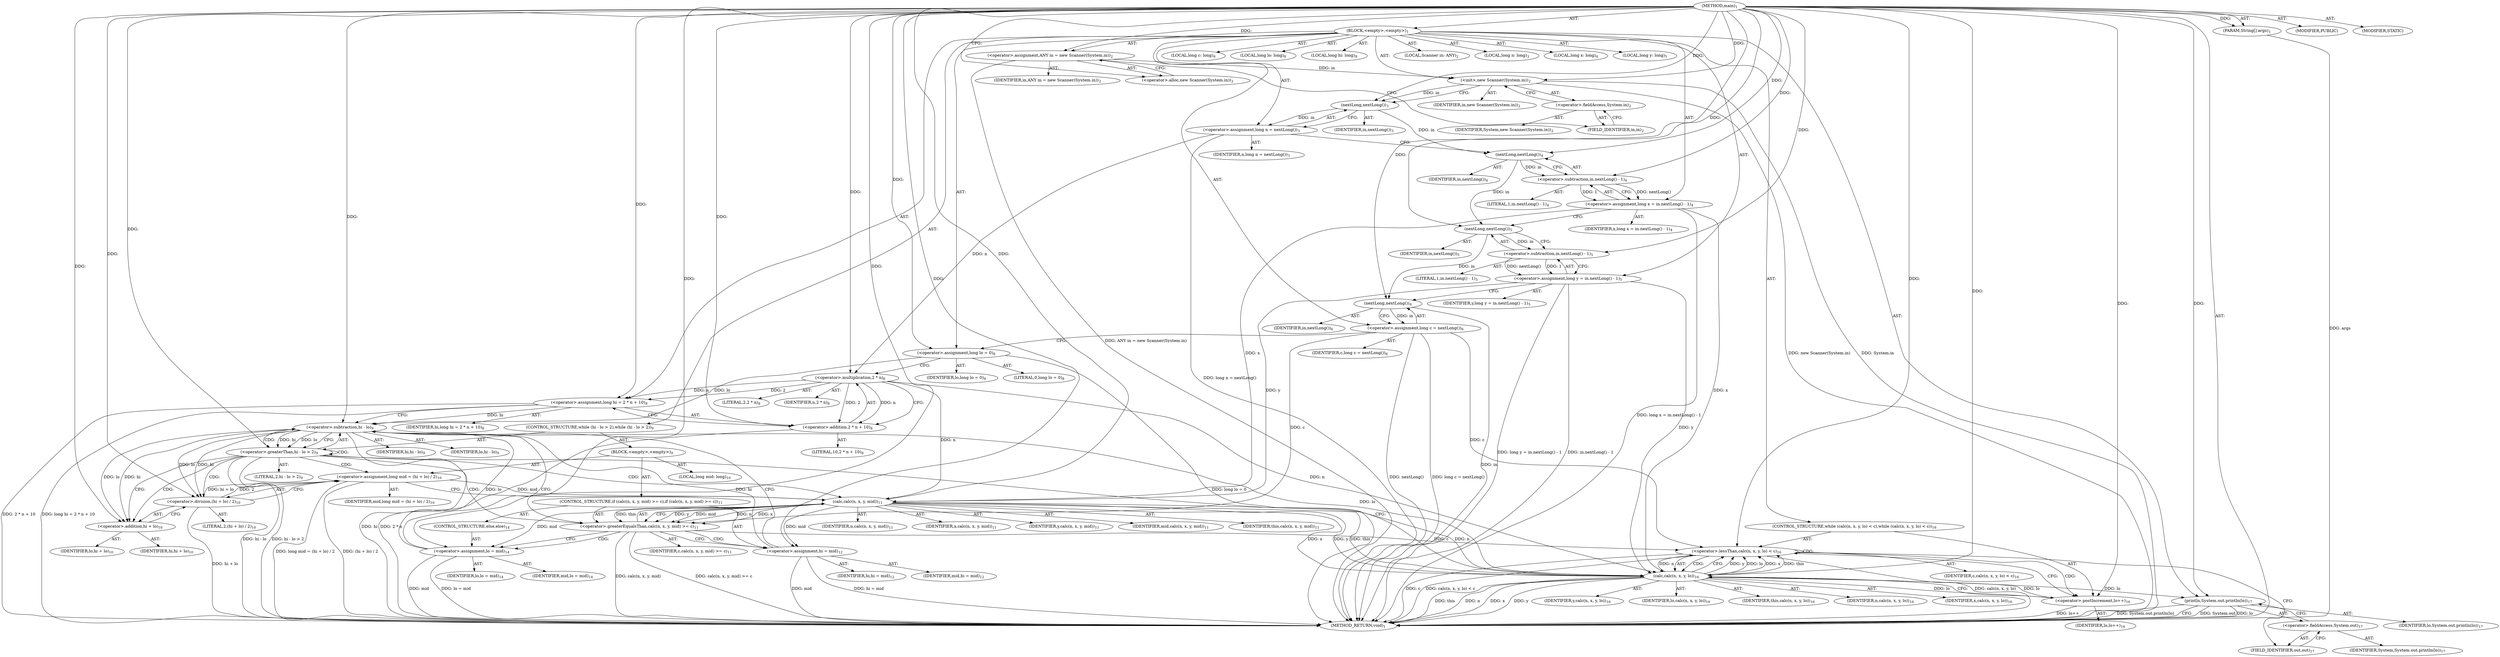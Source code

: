 digraph "main" {  
"19" [label = <(METHOD,main)<SUB>1</SUB>> ]
"20" [label = <(PARAM,String[] args)<SUB>1</SUB>> ]
"21" [label = <(BLOCK,&lt;empty&gt;,&lt;empty&gt;)<SUB>1</SUB>> ]
"4" [label = <(LOCAL,Scanner in: ANY)<SUB>2</SUB>> ]
"22" [label = <(&lt;operator&gt;.assignment,ANY in = new Scanner(System.in))<SUB>2</SUB>> ]
"23" [label = <(IDENTIFIER,in,ANY in = new Scanner(System.in))<SUB>2</SUB>> ]
"24" [label = <(&lt;operator&gt;.alloc,new Scanner(System.in))<SUB>2</SUB>> ]
"25" [label = <(&lt;init&gt;,new Scanner(System.in))<SUB>2</SUB>> ]
"3" [label = <(IDENTIFIER,in,new Scanner(System.in))<SUB>2</SUB>> ]
"26" [label = <(&lt;operator&gt;.fieldAccess,System.in)<SUB>2</SUB>> ]
"27" [label = <(IDENTIFIER,System,new Scanner(System.in))<SUB>2</SUB>> ]
"28" [label = <(FIELD_IDENTIFIER,in,in)<SUB>2</SUB>> ]
"29" [label = <(LOCAL,long n: long)<SUB>3</SUB>> ]
"30" [label = <(&lt;operator&gt;.assignment,long n = nextLong())<SUB>3</SUB>> ]
"31" [label = <(IDENTIFIER,n,long n = nextLong())<SUB>3</SUB>> ]
"32" [label = <(nextLong,nextLong())<SUB>3</SUB>> ]
"33" [label = <(IDENTIFIER,in,nextLong())<SUB>3</SUB>> ]
"34" [label = <(LOCAL,long x: long)<SUB>4</SUB>> ]
"35" [label = <(&lt;operator&gt;.assignment,long x = in.nextLong() - 1)<SUB>4</SUB>> ]
"36" [label = <(IDENTIFIER,x,long x = in.nextLong() - 1)<SUB>4</SUB>> ]
"37" [label = <(&lt;operator&gt;.subtraction,in.nextLong() - 1)<SUB>4</SUB>> ]
"38" [label = <(nextLong,nextLong())<SUB>4</SUB>> ]
"39" [label = <(IDENTIFIER,in,nextLong())<SUB>4</SUB>> ]
"40" [label = <(LITERAL,1,in.nextLong() - 1)<SUB>4</SUB>> ]
"41" [label = <(LOCAL,long y: long)<SUB>5</SUB>> ]
"42" [label = <(&lt;operator&gt;.assignment,long y = in.nextLong() - 1)<SUB>5</SUB>> ]
"43" [label = <(IDENTIFIER,y,long y = in.nextLong() - 1)<SUB>5</SUB>> ]
"44" [label = <(&lt;operator&gt;.subtraction,in.nextLong() - 1)<SUB>5</SUB>> ]
"45" [label = <(nextLong,nextLong())<SUB>5</SUB>> ]
"46" [label = <(IDENTIFIER,in,nextLong())<SUB>5</SUB>> ]
"47" [label = <(LITERAL,1,in.nextLong() - 1)<SUB>5</SUB>> ]
"48" [label = <(LOCAL,long c: long)<SUB>6</SUB>> ]
"49" [label = <(&lt;operator&gt;.assignment,long c = nextLong())<SUB>6</SUB>> ]
"50" [label = <(IDENTIFIER,c,long c = nextLong())<SUB>6</SUB>> ]
"51" [label = <(nextLong,nextLong())<SUB>6</SUB>> ]
"52" [label = <(IDENTIFIER,in,nextLong())<SUB>6</SUB>> ]
"53" [label = <(LOCAL,long lo: long)<SUB>8</SUB>> ]
"54" [label = <(LOCAL,long hi: long)<SUB>8</SUB>> ]
"55" [label = <(&lt;operator&gt;.assignment,long lo = 0)<SUB>8</SUB>> ]
"56" [label = <(IDENTIFIER,lo,long lo = 0)<SUB>8</SUB>> ]
"57" [label = <(LITERAL,0,long lo = 0)<SUB>8</SUB>> ]
"58" [label = <(&lt;operator&gt;.assignment,long hi = 2 * n + 10)<SUB>8</SUB>> ]
"59" [label = <(IDENTIFIER,hi,long hi = 2 * n + 10)<SUB>8</SUB>> ]
"60" [label = <(&lt;operator&gt;.addition,2 * n + 10)<SUB>8</SUB>> ]
"61" [label = <(&lt;operator&gt;.multiplication,2 * n)<SUB>8</SUB>> ]
"62" [label = <(LITERAL,2,2 * n)<SUB>8</SUB>> ]
"63" [label = <(IDENTIFIER,n,2 * n)<SUB>8</SUB>> ]
"64" [label = <(LITERAL,10,2 * n + 10)<SUB>8</SUB>> ]
"65" [label = <(CONTROL_STRUCTURE,while (hi - lo &gt; 2),while (hi - lo &gt; 2))<SUB>9</SUB>> ]
"66" [label = <(&lt;operator&gt;.greaterThan,hi - lo &gt; 2)<SUB>9</SUB>> ]
"67" [label = <(&lt;operator&gt;.subtraction,hi - lo)<SUB>9</SUB>> ]
"68" [label = <(IDENTIFIER,hi,hi - lo)<SUB>9</SUB>> ]
"69" [label = <(IDENTIFIER,lo,hi - lo)<SUB>9</SUB>> ]
"70" [label = <(LITERAL,2,hi - lo &gt; 2)<SUB>9</SUB>> ]
"71" [label = <(BLOCK,&lt;empty&gt;,&lt;empty&gt;)<SUB>9</SUB>> ]
"72" [label = <(LOCAL,long mid: long)<SUB>10</SUB>> ]
"73" [label = <(&lt;operator&gt;.assignment,long mid = (hi + lo) / 2)<SUB>10</SUB>> ]
"74" [label = <(IDENTIFIER,mid,long mid = (hi + lo) / 2)<SUB>10</SUB>> ]
"75" [label = <(&lt;operator&gt;.division,(hi + lo) / 2)<SUB>10</SUB>> ]
"76" [label = <(&lt;operator&gt;.addition,hi + lo)<SUB>10</SUB>> ]
"77" [label = <(IDENTIFIER,hi,hi + lo)<SUB>10</SUB>> ]
"78" [label = <(IDENTIFIER,lo,hi + lo)<SUB>10</SUB>> ]
"79" [label = <(LITERAL,2,(hi + lo) / 2)<SUB>10</SUB>> ]
"80" [label = <(CONTROL_STRUCTURE,if (calc(n, x, y, mid) &gt;= c),if (calc(n, x, y, mid) &gt;= c))<SUB>11</SUB>> ]
"81" [label = <(&lt;operator&gt;.greaterEqualsThan,calc(n, x, y, mid) &gt;= c)<SUB>11</SUB>> ]
"82" [label = <(calc,calc(n, x, y, mid))<SUB>11</SUB>> ]
"83" [label = <(IDENTIFIER,this,calc(n, x, y, mid))<SUB>11</SUB>> ]
"84" [label = <(IDENTIFIER,n,calc(n, x, y, mid))<SUB>11</SUB>> ]
"85" [label = <(IDENTIFIER,x,calc(n, x, y, mid))<SUB>11</SUB>> ]
"86" [label = <(IDENTIFIER,y,calc(n, x, y, mid))<SUB>11</SUB>> ]
"87" [label = <(IDENTIFIER,mid,calc(n, x, y, mid))<SUB>11</SUB>> ]
"88" [label = <(IDENTIFIER,c,calc(n, x, y, mid) &gt;= c)<SUB>11</SUB>> ]
"89" [label = <(&lt;operator&gt;.assignment,hi = mid)<SUB>12</SUB>> ]
"90" [label = <(IDENTIFIER,hi,hi = mid)<SUB>12</SUB>> ]
"91" [label = <(IDENTIFIER,mid,hi = mid)<SUB>12</SUB>> ]
"92" [label = <(CONTROL_STRUCTURE,else,else)<SUB>14</SUB>> ]
"93" [label = <(&lt;operator&gt;.assignment,lo = mid)<SUB>14</SUB>> ]
"94" [label = <(IDENTIFIER,lo,lo = mid)<SUB>14</SUB>> ]
"95" [label = <(IDENTIFIER,mid,lo = mid)<SUB>14</SUB>> ]
"96" [label = <(CONTROL_STRUCTURE,while (calc(n, x, y, lo) &lt; c),while (calc(n, x, y, lo) &lt; c))<SUB>16</SUB>> ]
"97" [label = <(&lt;operator&gt;.lessThan,calc(n, x, y, lo) &lt; c)<SUB>16</SUB>> ]
"98" [label = <(calc,calc(n, x, y, lo))<SUB>16</SUB>> ]
"99" [label = <(IDENTIFIER,this,calc(n, x, y, lo))<SUB>16</SUB>> ]
"100" [label = <(IDENTIFIER,n,calc(n, x, y, lo))<SUB>16</SUB>> ]
"101" [label = <(IDENTIFIER,x,calc(n, x, y, lo))<SUB>16</SUB>> ]
"102" [label = <(IDENTIFIER,y,calc(n, x, y, lo))<SUB>16</SUB>> ]
"103" [label = <(IDENTIFIER,lo,calc(n, x, y, lo))<SUB>16</SUB>> ]
"104" [label = <(IDENTIFIER,c,calc(n, x, y, lo) &lt; c)<SUB>16</SUB>> ]
"105" [label = <(&lt;operator&gt;.postIncrement,lo++)<SUB>16</SUB>> ]
"106" [label = <(IDENTIFIER,lo,lo++)<SUB>16</SUB>> ]
"107" [label = <(println,System.out.println(lo))<SUB>17</SUB>> ]
"108" [label = <(&lt;operator&gt;.fieldAccess,System.out)<SUB>17</SUB>> ]
"109" [label = <(IDENTIFIER,System,System.out.println(lo))<SUB>17</SUB>> ]
"110" [label = <(FIELD_IDENTIFIER,out,out)<SUB>17</SUB>> ]
"111" [label = <(IDENTIFIER,lo,System.out.println(lo))<SUB>17</SUB>> ]
"112" [label = <(MODIFIER,PUBLIC)> ]
"113" [label = <(MODIFIER,STATIC)> ]
"114" [label = <(METHOD_RETURN,void)<SUB>1</SUB>> ]
  "19" -> "20"  [ label = "AST: "] 
  "19" -> "21"  [ label = "AST: "] 
  "19" -> "112"  [ label = "AST: "] 
  "19" -> "113"  [ label = "AST: "] 
  "19" -> "114"  [ label = "AST: "] 
  "21" -> "4"  [ label = "AST: "] 
  "21" -> "22"  [ label = "AST: "] 
  "21" -> "25"  [ label = "AST: "] 
  "21" -> "29"  [ label = "AST: "] 
  "21" -> "30"  [ label = "AST: "] 
  "21" -> "34"  [ label = "AST: "] 
  "21" -> "35"  [ label = "AST: "] 
  "21" -> "41"  [ label = "AST: "] 
  "21" -> "42"  [ label = "AST: "] 
  "21" -> "48"  [ label = "AST: "] 
  "21" -> "49"  [ label = "AST: "] 
  "21" -> "53"  [ label = "AST: "] 
  "21" -> "54"  [ label = "AST: "] 
  "21" -> "55"  [ label = "AST: "] 
  "21" -> "58"  [ label = "AST: "] 
  "21" -> "65"  [ label = "AST: "] 
  "21" -> "96"  [ label = "AST: "] 
  "21" -> "107"  [ label = "AST: "] 
  "22" -> "23"  [ label = "AST: "] 
  "22" -> "24"  [ label = "AST: "] 
  "25" -> "3"  [ label = "AST: "] 
  "25" -> "26"  [ label = "AST: "] 
  "26" -> "27"  [ label = "AST: "] 
  "26" -> "28"  [ label = "AST: "] 
  "30" -> "31"  [ label = "AST: "] 
  "30" -> "32"  [ label = "AST: "] 
  "32" -> "33"  [ label = "AST: "] 
  "35" -> "36"  [ label = "AST: "] 
  "35" -> "37"  [ label = "AST: "] 
  "37" -> "38"  [ label = "AST: "] 
  "37" -> "40"  [ label = "AST: "] 
  "38" -> "39"  [ label = "AST: "] 
  "42" -> "43"  [ label = "AST: "] 
  "42" -> "44"  [ label = "AST: "] 
  "44" -> "45"  [ label = "AST: "] 
  "44" -> "47"  [ label = "AST: "] 
  "45" -> "46"  [ label = "AST: "] 
  "49" -> "50"  [ label = "AST: "] 
  "49" -> "51"  [ label = "AST: "] 
  "51" -> "52"  [ label = "AST: "] 
  "55" -> "56"  [ label = "AST: "] 
  "55" -> "57"  [ label = "AST: "] 
  "58" -> "59"  [ label = "AST: "] 
  "58" -> "60"  [ label = "AST: "] 
  "60" -> "61"  [ label = "AST: "] 
  "60" -> "64"  [ label = "AST: "] 
  "61" -> "62"  [ label = "AST: "] 
  "61" -> "63"  [ label = "AST: "] 
  "65" -> "66"  [ label = "AST: "] 
  "65" -> "71"  [ label = "AST: "] 
  "66" -> "67"  [ label = "AST: "] 
  "66" -> "70"  [ label = "AST: "] 
  "67" -> "68"  [ label = "AST: "] 
  "67" -> "69"  [ label = "AST: "] 
  "71" -> "72"  [ label = "AST: "] 
  "71" -> "73"  [ label = "AST: "] 
  "71" -> "80"  [ label = "AST: "] 
  "73" -> "74"  [ label = "AST: "] 
  "73" -> "75"  [ label = "AST: "] 
  "75" -> "76"  [ label = "AST: "] 
  "75" -> "79"  [ label = "AST: "] 
  "76" -> "77"  [ label = "AST: "] 
  "76" -> "78"  [ label = "AST: "] 
  "80" -> "81"  [ label = "AST: "] 
  "80" -> "89"  [ label = "AST: "] 
  "80" -> "92"  [ label = "AST: "] 
  "81" -> "82"  [ label = "AST: "] 
  "81" -> "88"  [ label = "AST: "] 
  "82" -> "83"  [ label = "AST: "] 
  "82" -> "84"  [ label = "AST: "] 
  "82" -> "85"  [ label = "AST: "] 
  "82" -> "86"  [ label = "AST: "] 
  "82" -> "87"  [ label = "AST: "] 
  "89" -> "90"  [ label = "AST: "] 
  "89" -> "91"  [ label = "AST: "] 
  "92" -> "93"  [ label = "AST: "] 
  "93" -> "94"  [ label = "AST: "] 
  "93" -> "95"  [ label = "AST: "] 
  "96" -> "97"  [ label = "AST: "] 
  "96" -> "105"  [ label = "AST: "] 
  "97" -> "98"  [ label = "AST: "] 
  "97" -> "104"  [ label = "AST: "] 
  "98" -> "99"  [ label = "AST: "] 
  "98" -> "100"  [ label = "AST: "] 
  "98" -> "101"  [ label = "AST: "] 
  "98" -> "102"  [ label = "AST: "] 
  "98" -> "103"  [ label = "AST: "] 
  "105" -> "106"  [ label = "AST: "] 
  "107" -> "108"  [ label = "AST: "] 
  "107" -> "111"  [ label = "AST: "] 
  "108" -> "109"  [ label = "AST: "] 
  "108" -> "110"  [ label = "AST: "] 
  "22" -> "28"  [ label = "CFG: "] 
  "25" -> "32"  [ label = "CFG: "] 
  "30" -> "38"  [ label = "CFG: "] 
  "35" -> "45"  [ label = "CFG: "] 
  "42" -> "51"  [ label = "CFG: "] 
  "49" -> "55"  [ label = "CFG: "] 
  "55" -> "61"  [ label = "CFG: "] 
  "58" -> "67"  [ label = "CFG: "] 
  "107" -> "114"  [ label = "CFG: "] 
  "24" -> "22"  [ label = "CFG: "] 
  "26" -> "25"  [ label = "CFG: "] 
  "32" -> "30"  [ label = "CFG: "] 
  "37" -> "35"  [ label = "CFG: "] 
  "44" -> "42"  [ label = "CFG: "] 
  "51" -> "49"  [ label = "CFG: "] 
  "60" -> "58"  [ label = "CFG: "] 
  "66" -> "76"  [ label = "CFG: "] 
  "66" -> "98"  [ label = "CFG: "] 
  "97" -> "105"  [ label = "CFG: "] 
  "97" -> "110"  [ label = "CFG: "] 
  "105" -> "98"  [ label = "CFG: "] 
  "108" -> "107"  [ label = "CFG: "] 
  "28" -> "26"  [ label = "CFG: "] 
  "38" -> "37"  [ label = "CFG: "] 
  "45" -> "44"  [ label = "CFG: "] 
  "61" -> "60"  [ label = "CFG: "] 
  "67" -> "66"  [ label = "CFG: "] 
  "73" -> "82"  [ label = "CFG: "] 
  "98" -> "97"  [ label = "CFG: "] 
  "110" -> "108"  [ label = "CFG: "] 
  "75" -> "73"  [ label = "CFG: "] 
  "81" -> "89"  [ label = "CFG: "] 
  "81" -> "93"  [ label = "CFG: "] 
  "89" -> "67"  [ label = "CFG: "] 
  "76" -> "75"  [ label = "CFG: "] 
  "82" -> "81"  [ label = "CFG: "] 
  "93" -> "67"  [ label = "CFG: "] 
  "19" -> "24"  [ label = "CFG: "] 
  "20" -> "114"  [ label = "DDG: args"] 
  "22" -> "114"  [ label = "DDG: ANY in = new Scanner(System.in)"] 
  "25" -> "114"  [ label = "DDG: System.in"] 
  "25" -> "114"  [ label = "DDG: new Scanner(System.in)"] 
  "30" -> "114"  [ label = "DDG: long n = nextLong()"] 
  "35" -> "114"  [ label = "DDG: long x = in.nextLong() - 1"] 
  "42" -> "114"  [ label = "DDG: in.nextLong() - 1"] 
  "42" -> "114"  [ label = "DDG: long y = in.nextLong() - 1"] 
  "51" -> "114"  [ label = "DDG: in"] 
  "49" -> "114"  [ label = "DDG: nextLong()"] 
  "49" -> "114"  [ label = "DDG: long c = nextLong()"] 
  "55" -> "114"  [ label = "DDG: long lo = 0"] 
  "60" -> "114"  [ label = "DDG: 2 * n"] 
  "58" -> "114"  [ label = "DDG: 2 * n + 10"] 
  "58" -> "114"  [ label = "DDG: long hi = 2 * n + 10"] 
  "67" -> "114"  [ label = "DDG: hi"] 
  "66" -> "114"  [ label = "DDG: hi - lo"] 
  "66" -> "114"  [ label = "DDG: hi - lo &gt; 2"] 
  "98" -> "114"  [ label = "DDG: this"] 
  "98" -> "114"  [ label = "DDG: n"] 
  "98" -> "114"  [ label = "DDG: x"] 
  "98" -> "114"  [ label = "DDG: y"] 
  "97" -> "114"  [ label = "DDG: calc(n, x, y, lo)"] 
  "97" -> "114"  [ label = "DDG: c"] 
  "97" -> "114"  [ label = "DDG: calc(n, x, y, lo) &lt; c"] 
  "107" -> "114"  [ label = "DDG: System.out"] 
  "107" -> "114"  [ label = "DDG: lo"] 
  "107" -> "114"  [ label = "DDG: System.out.println(lo)"] 
  "105" -> "114"  [ label = "DDG: lo++"] 
  "75" -> "114"  [ label = "DDG: hi + lo"] 
  "73" -> "114"  [ label = "DDG: (hi + lo) / 2"] 
  "73" -> "114"  [ label = "DDG: long mid = (hi + lo) / 2"] 
  "81" -> "114"  [ label = "DDG: calc(n, x, y, mid)"] 
  "81" -> "114"  [ label = "DDG: calc(n, x, y, mid) &gt;= c"] 
  "93" -> "114"  [ label = "DDG: mid"] 
  "93" -> "114"  [ label = "DDG: lo = mid"] 
  "89" -> "114"  [ label = "DDG: mid"] 
  "89" -> "114"  [ label = "DDG: hi = mid"] 
  "19" -> "20"  [ label = "DDG: "] 
  "19" -> "22"  [ label = "DDG: "] 
  "32" -> "30"  [ label = "DDG: in"] 
  "37" -> "35"  [ label = "DDG: nextLong()"] 
  "37" -> "35"  [ label = "DDG: 1"] 
  "44" -> "42"  [ label = "DDG: nextLong()"] 
  "44" -> "42"  [ label = "DDG: 1"] 
  "51" -> "49"  [ label = "DDG: in"] 
  "19" -> "55"  [ label = "DDG: "] 
  "61" -> "58"  [ label = "DDG: 2"] 
  "61" -> "58"  [ label = "DDG: n"] 
  "19" -> "58"  [ label = "DDG: "] 
  "22" -> "25"  [ label = "DDG: in"] 
  "19" -> "25"  [ label = "DDG: "] 
  "98" -> "107"  [ label = "DDG: lo"] 
  "19" -> "107"  [ label = "DDG: "] 
  "25" -> "32"  [ label = "DDG: in"] 
  "19" -> "32"  [ label = "DDG: "] 
  "38" -> "37"  [ label = "DDG: in"] 
  "19" -> "37"  [ label = "DDG: "] 
  "45" -> "44"  [ label = "DDG: in"] 
  "19" -> "44"  [ label = "DDG: "] 
  "45" -> "51"  [ label = "DDG: in"] 
  "19" -> "51"  [ label = "DDG: "] 
  "61" -> "60"  [ label = "DDG: 2"] 
  "61" -> "60"  [ label = "DDG: n"] 
  "19" -> "60"  [ label = "DDG: "] 
  "67" -> "66"  [ label = "DDG: hi"] 
  "67" -> "66"  [ label = "DDG: lo"] 
  "19" -> "66"  [ label = "DDG: "] 
  "75" -> "73"  [ label = "DDG: hi + lo"] 
  "75" -> "73"  [ label = "DDG: 2"] 
  "98" -> "97"  [ label = "DDG: y"] 
  "98" -> "97"  [ label = "DDG: lo"] 
  "98" -> "97"  [ label = "DDG: x"] 
  "98" -> "97"  [ label = "DDG: this"] 
  "98" -> "97"  [ label = "DDG: n"] 
  "49" -> "97"  [ label = "DDG: c"] 
  "81" -> "97"  [ label = "DDG: c"] 
  "19" -> "97"  [ label = "DDG: "] 
  "98" -> "105"  [ label = "DDG: lo"] 
  "19" -> "105"  [ label = "DDG: "] 
  "32" -> "38"  [ label = "DDG: in"] 
  "19" -> "38"  [ label = "DDG: "] 
  "38" -> "45"  [ label = "DDG: in"] 
  "19" -> "45"  [ label = "DDG: "] 
  "19" -> "61"  [ label = "DDG: "] 
  "30" -> "61"  [ label = "DDG: n"] 
  "58" -> "67"  [ label = "DDG: hi"] 
  "89" -> "67"  [ label = "DDG: hi"] 
  "19" -> "67"  [ label = "DDG: "] 
  "55" -> "67"  [ label = "DDG: lo"] 
  "93" -> "67"  [ label = "DDG: lo"] 
  "82" -> "89"  [ label = "DDG: mid"] 
  "19" -> "89"  [ label = "DDG: "] 
  "82" -> "98"  [ label = "DDG: this"] 
  "19" -> "98"  [ label = "DDG: "] 
  "61" -> "98"  [ label = "DDG: n"] 
  "82" -> "98"  [ label = "DDG: n"] 
  "35" -> "98"  [ label = "DDG: x"] 
  "82" -> "98"  [ label = "DDG: x"] 
  "42" -> "98"  [ label = "DDG: y"] 
  "82" -> "98"  [ label = "DDG: y"] 
  "67" -> "98"  [ label = "DDG: lo"] 
  "105" -> "98"  [ label = "DDG: lo"] 
  "67" -> "75"  [ label = "DDG: hi"] 
  "19" -> "75"  [ label = "DDG: "] 
  "67" -> "75"  [ label = "DDG: lo"] 
  "82" -> "81"  [ label = "DDG: y"] 
  "82" -> "81"  [ label = "DDG: this"] 
  "82" -> "81"  [ label = "DDG: mid"] 
  "82" -> "81"  [ label = "DDG: n"] 
  "82" -> "81"  [ label = "DDG: x"] 
  "49" -> "81"  [ label = "DDG: c"] 
  "19" -> "81"  [ label = "DDG: "] 
  "82" -> "93"  [ label = "DDG: mid"] 
  "19" -> "93"  [ label = "DDG: "] 
  "67" -> "76"  [ label = "DDG: hi"] 
  "19" -> "76"  [ label = "DDG: "] 
  "67" -> "76"  [ label = "DDG: lo"] 
  "19" -> "82"  [ label = "DDG: "] 
  "61" -> "82"  [ label = "DDG: n"] 
  "35" -> "82"  [ label = "DDG: x"] 
  "42" -> "82"  [ label = "DDG: y"] 
  "73" -> "82"  [ label = "DDG: mid"] 
  "66" -> "73"  [ label = "CDG: "] 
  "66" -> "66"  [ label = "CDG: "] 
  "66" -> "75"  [ label = "CDG: "] 
  "66" -> "81"  [ label = "CDG: "] 
  "66" -> "67"  [ label = "CDG: "] 
  "66" -> "76"  [ label = "CDG: "] 
  "66" -> "82"  [ label = "CDG: "] 
  "97" -> "98"  [ label = "CDG: "] 
  "97" -> "105"  [ label = "CDG: "] 
  "97" -> "97"  [ label = "CDG: "] 
  "81" -> "89"  [ label = "CDG: "] 
  "81" -> "93"  [ label = "CDG: "] 
}
